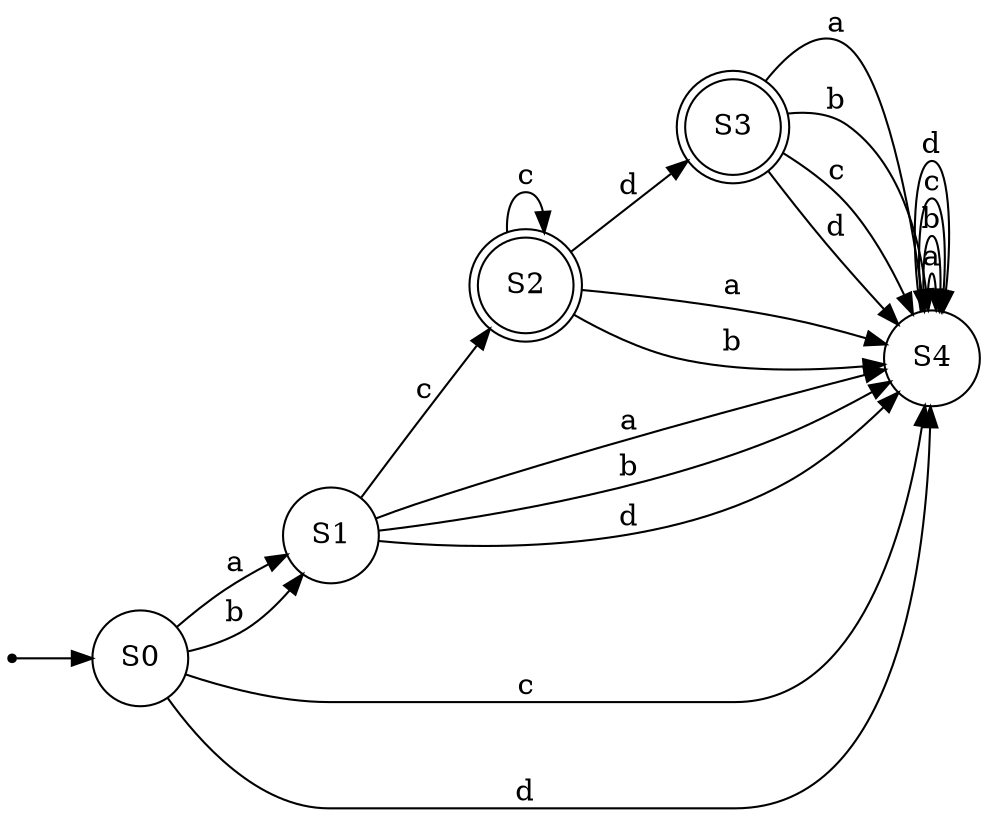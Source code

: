 digraph DFA {
    rankdir=LR;
    node [shape = point ]; qi;
    node [shape = doublecircle];
    S2;
    S3;
    node [shape = circle];
    qi -> S0;
    S0 -> S1 [ label = "a" ];
    S0 -> S1 [ label = "b" ];
    S0 -> S4 [ label = "c" ];
    S0 -> S4 [ label = "d" ];
    S1 -> S4 [ label = "a" ];
    S1 -> S4 [ label = "b" ];
    S1 -> S2 [ label = "c" ];
    S1 -> S4 [ label = "d" ];
    S2 -> S4 [ label = "a" ];
    S2 -> S4 [ label = "b" ];
    S2 -> S2 [ label = "c" ];
    S2 -> S3 [ label = "d" ];
    S3 -> S4 [ label = "a" ];
    S3 -> S4 [ label = "b" ];
    S3 -> S4 [ label = "c" ];
    S3 -> S4 [ label = "d" ];
    S4 -> S4 [ label = "a" ];
    S4 -> S4 [ label = "b" ];
    S4 -> S4 [ label = "c" ];
    S4 -> S4 [ label = "d" ];
}